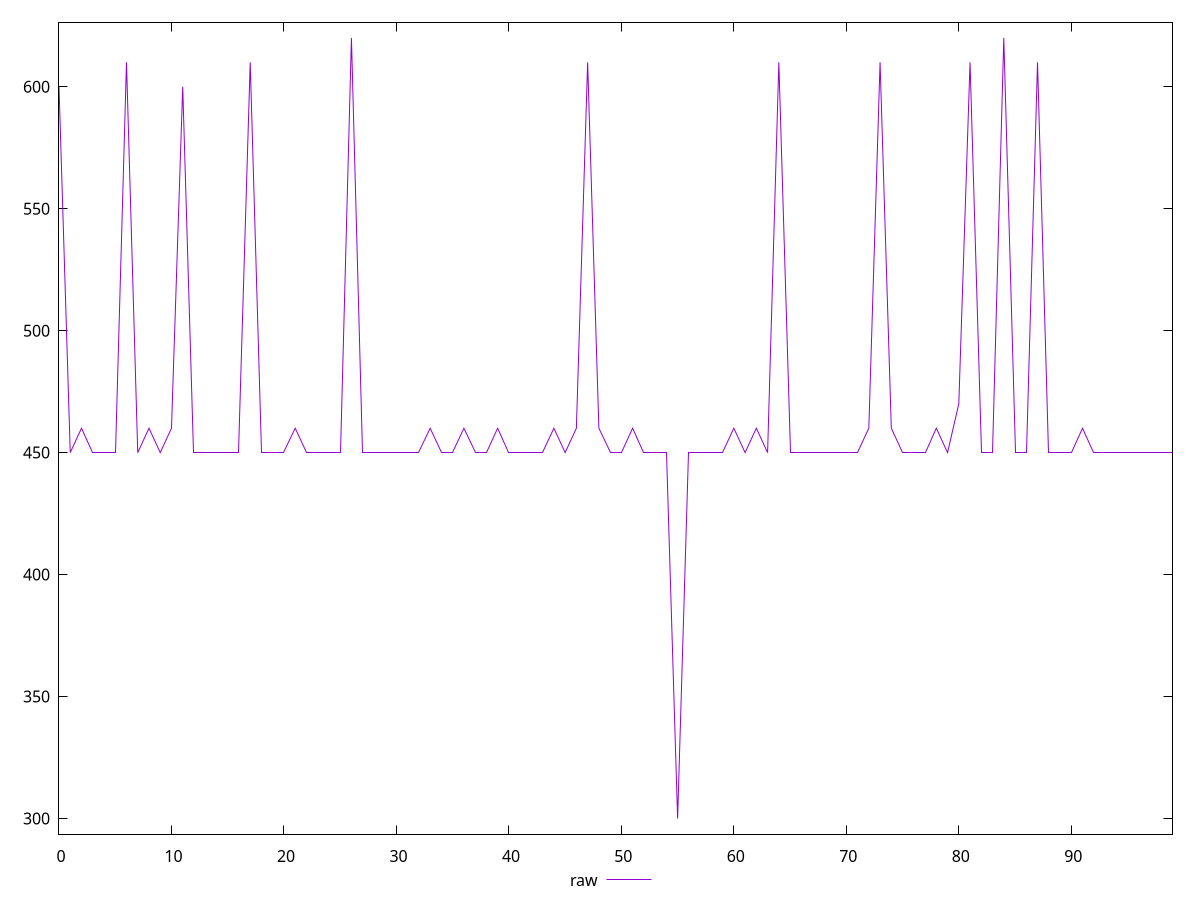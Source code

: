 reset

$raw <<EOF
0 600
1 450
2 460
3 450
4 450
5 450
6 610
7 450
8 460
9 450
10 460
11 600
12 450
13 450
14 450
15 450
16 450
17 610
18 450
19 450
20 450
21 460
22 450
23 450
24 450
25 450
26 620
27 450
28 450
29 450
30 450
31 450
32 450
33 460
34 450
35 450
36 460
37 450
38 450
39 460
40 450
41 450
42 450
43 450
44 460
45 450
46 460
47 610
48 460
49 450
50 450
51 460
52 450
53 450
54 450
55 300
56 450
57 450
58 450
59 450
60 460
61 450
62 460
63 450
64 610
65 450
66 450
67 450
68 450
69 450
70 450
71 450
72 460
73 610
74 460
75 450
76 450
77 450
78 460
79 450
80 470
81 610
82 450
83 450
84 620
85 450
86 450
87 610
88 450
89 450
90 450
91 460
92 450
93 450
94 450
95 450
96 450
97 450
98 450
99 450
EOF

set key outside below
set xrange [0:99]
set yrange [293.6:626.4]
set trange [293.6:626.4]
set terminal svg size 640, 500 enhanced background rgb 'white'
set output "report_00019_2021-02-10T18-14-37.922Z//uses-webp-images/samples/pages+cached+noadtech/raw/values.svg"

plot $raw title "raw" with line

reset
